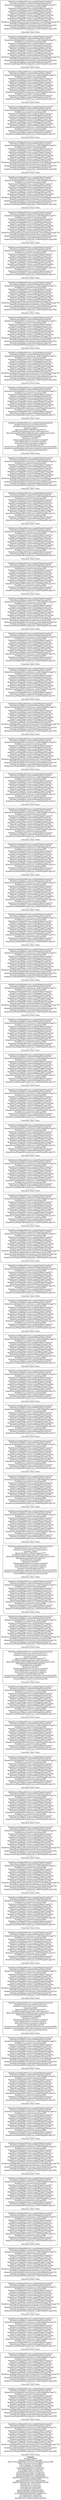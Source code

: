 digraph 1199604121 { 
label=<<font face="Times-Bold">Context</font><br/>Thread.run(680)<br/>JIoEndpoint$Worker.run(489)<br/>Http11Protocol$Http11ConnectionHandler.process(588)<br/>Http11Processor.process(852)<br/>CoyoteAdapter.service(298)<br/>AccessLogValve.invoke(555)<br/>StandardEngineValve.invoke(109)<br/>ErrorReportValve.invoke(102)<br/>StandardHostValve.invoke(127)<br/>StandardContextValve.invoke(191)<br/>StandardWrapperValve.invoke(233)<br/>ApplicationFilterChain.doFilter(206)<br/>ApplicationFilterChain.internalDoFilter(235)<br/>ContextFilter.doFilter(269)<br/>ApplicationFilterChain.doFilter(206)<br/>ApplicationFilterChain.internalDoFilter(290)<br/>HttpServlet.service(717)<br/>HttpServlet.service(637)<br/>ControlServlet.doPost(90)<br/>ControlServlet.doGet(227)<br/>RequestHandler.doRequest(587)<br/>RequestHandler.renderView(840)<br/>ScreenWidgetViewHandler.render(101)<br/>ScreenRenderer.render(97)<br/>ScreenRenderer.render(135)<br/>ModelScreen.renderScreenString(394)>;rankdir=RL;
1 [label="ModelScreenWidget$Section.renderWidgetString(227)\nModelScreenWidget.renderSubWidgetsString(136)\nModelScreenWidget$DecoratorScreen.renderWidgetString(671)\nModelScreen.renderScreenString(394)\nModelScreenWidget$Section.renderWidgetString(227)\nModelScreenWidget.renderSubWidgetsString(136)\nModelScreenWidget$Section.renderWidgetString(227)\nModelScreenWidget.renderSubWidgetsString(136)\nModelScreenWidget$Container.renderWidgetString(295)\nModelScreenWidget.renderSubWidgetsString(136)\nModelScreenWidget$Container.renderWidgetString(295)\nModelScreenWidget.renderSubWidgetsString(136)\nModelScreenWidget$DecoratorSectionInclude.renderWidgetString(735)\nModelScreenWidget$SectionsRenderer.render(166)\nModelScreenWidget$DecoratorSection.renderWidgetString(703)\nModelScreenWidget.renderSubWidgetsString(136)\nModelScreenWidget$PlatformSpecific.renderWidgetString(1000)\n-------------------\nExecution Time: 0.0ms\n", shape=box];
2 [label="ModelScreenWidget$Section.renderWidgetString(227)\nModelScreenWidget.renderSubWidgetsString(136)\nModelScreenWidget$DecoratorScreen.renderWidgetString(671)\nModelScreen.renderScreenString(394)\nModelScreenWidget$Section.renderWidgetString(227)\nModelScreenWidget.renderSubWidgetsString(136)\nModelScreenWidget$Section.renderWidgetString(227)\nModelScreenWidget.renderSubWidgetsString(136)\nModelScreenWidget$Container.renderWidgetString(295)\nModelScreenWidget.renderSubWidgetsString(136)\nModelScreenWidget$Container.renderWidgetString(295)\nModelScreenWidget.renderSubWidgetsString(136)\nModelScreenWidget$DecoratorSectionInclude.renderWidgetString(735)\nModelScreenWidget$SectionsRenderer.render(166)\nModelScreenWidget$DecoratorSection.renderWidgetString(703)\nModelScreenWidget.renderSubWidgetsString(136)\nModelScreenWidget$PlatformSpecific.renderWidgetString(1000)\n-------------------\nExecution Time: 0.0ms\n", shape=box];
3 [label="ModelScreenWidget$Section.renderWidgetString(227)\nModelScreenWidget.renderSubWidgetsString(136)\nModelScreenWidget$DecoratorScreen.renderWidgetString(671)\nModelScreen.renderScreenString(394)\nModelScreenWidget$Section.renderWidgetString(227)\nModelScreenWidget.renderSubWidgetsString(136)\nModelScreenWidget$Section.renderWidgetString(227)\nModelScreenWidget.renderSubWidgetsString(136)\nModelScreenWidget$Container.renderWidgetString(295)\nModelScreenWidget.renderSubWidgetsString(136)\nModelScreenWidget$Container.renderWidgetString(295)\nModelScreenWidget.renderSubWidgetsString(136)\nModelScreenWidget$DecoratorSectionInclude.renderWidgetString(735)\nModelScreenWidget$SectionsRenderer.render(166)\nModelScreenWidget$DecoratorSection.renderWidgetString(703)\nModelScreenWidget.renderSubWidgetsString(136)\nModelScreenWidget$PlatformSpecific.renderWidgetString(1000)\n-------------------\nExecution Time: 0.0ms\n", shape=box];
4 [label="ModelScreenWidget$Section.renderWidgetString(227)\nModelScreenWidget.renderSubWidgetsString(136)\nModelScreenWidget$DecoratorScreen.renderWidgetString(671)\nModelScreen.renderScreenString(394)\nModelScreenWidget$Section.renderWidgetString(227)\nModelScreenWidget.renderSubWidgetsString(136)\nModelScreenWidget$Section.renderWidgetString(227)\nModelScreenWidget.renderSubWidgetsString(136)\nModelScreenWidget$Container.renderWidgetString(295)\nModelScreenWidget.renderSubWidgetsString(136)\nModelScreenWidget$Container.renderWidgetString(295)\nModelScreenWidget.renderSubWidgetsString(136)\nModelScreenWidget$IncludeScreen.renderWidgetString(575)\nModelScreen.renderScreenString(394)\nModelScreenWidget$Section.renderWidgetString(227)\nModelScreenWidget.renderSubWidgetsString(136)\nModelScreenWidget$IncludeScreen.renderWidgetString(575)\n-------------------\nExecution Time: 0.0ms\n", shape=box];
5 [label="ModelScreenWidget$Section.renderWidgetString(227)\nModelScreenWidget.renderSubWidgetsString(136)\nModelScreenWidget$DecoratorScreen.renderWidgetString(671)\nModelScreen.renderScreenString(394)\nModelScreenWidget$Section.renderWidgetString(227)\nModelScreenWidget.renderSubWidgetsString(136)\nModelScreenWidget$Section.renderWidgetString(227)\nModelScreenWidget.renderSubWidgetsString(136)\nModelScreenWidget$Container.renderWidgetString(295)\nModelScreenWidget.renderSubWidgetsString(136)\nModelScreenWidget$Container.renderWidgetString(295)\nModelScreenWidget.renderSubWidgetsString(136)\nModelScreenWidget$DecoratorSectionInclude.renderWidgetString(735)\nModelScreenWidget$SectionsRenderer.render(166)\nModelScreenWidget$DecoratorSection.renderWidgetString(703)\nModelScreenWidget.renderSubWidgetsString(136)\nModelScreenWidget$PlatformSpecific.renderWidgetString(1000)\n-------------------\nExecution Time: 0.0ms\n", shape=box];
6 [label="ModelScreenWidget$Section.renderWidgetString(227)\nModelScreenWidget.renderSubWidgetsString(136)\nModelScreenWidget$DecoratorScreen.renderWidgetString(671)\nModelScreen.renderScreenString(394)\nModelScreenWidget$Section.renderWidgetString(227)\nModelScreenWidget.renderSubWidgetsString(136)\nModelScreenWidget$Section.renderWidgetString(227)\nModelScreenWidget.renderSubWidgetsString(136)\nModelScreenWidget$Container.renderWidgetString(295)\nModelScreenWidget.renderSubWidgetsString(136)\nModelScreenWidget$Container.renderWidgetString(295)\nModelScreenWidget.renderSubWidgetsString(136)\nModelScreenWidget$DecoratorSectionInclude.renderWidgetString(735)\nModelScreenWidget$SectionsRenderer.render(166)\nModelScreenWidget$DecoratorSection.renderWidgetString(703)\nModelScreenWidget.renderSubWidgetsString(136)\nModelScreenWidget$PlatformSpecific.renderWidgetString(1000)\n-------------------\nExecution Time: 0.0ms\n", shape=box];
7 [label="ModelScreenWidget$Section.renderWidgetString(227)\nModelScreenWidget.renderSubWidgetsString(136)\nModelScreenWidget$DecoratorScreen.renderWidgetString(671)\nModelScreen.renderScreenString(394)\nModelScreenWidget$Section.renderWidgetString(227)\nModelScreenWidget.renderSubWidgetsString(136)\nModelScreenWidget$Section.renderWidgetString(227)\nModelScreenWidget.renderSubWidgetsString(136)\nModelScreenWidget$Container.renderWidgetString(295)\nModelScreenWidget.renderSubWidgetsString(136)\nModelScreenWidget$Container.renderWidgetString(295)\nModelScreenWidget.renderSubWidgetsString(136)\nModelScreenWidget$IncludeScreen.renderWidgetString(575)\nModelScreen.renderScreenString(394)\nModelScreenWidget$Section.renderWidgetString(227)\nModelScreenWidget.renderSubWidgetsString(136)\nModelScreenWidget$IncludeScreen.renderWidgetString(575)\n-------------------\nExecution Time: 0.0ms\n", shape=box];
8 [label="ModelScreenWidget$Section.renderWidgetString(227)\nModelScreenWidget.renderSubWidgetsString(136)\nModelScreenWidget$DecoratorScreen.renderWidgetString(671)\nModelScreen.renderScreenString(394)\nModelScreenWidget$Section.renderWidgetString(227)\nModelScreenWidget.renderSubWidgetsString(136)\nModelScreenWidget$Section.renderWidgetString(227)\nModelScreenWidget.renderSubWidgetsString(136)\nModelScreenWidget$Container.renderWidgetString(295)\nModelScreenWidget.renderSubWidgetsString(136)\nModelScreenWidget$Container.renderWidgetString(295)\nModelScreenWidget.renderSubWidgetsString(136)\nModelScreenWidget$IncludeScreen.renderWidgetString(575)\nModelScreen.renderScreenString(394)\nModelScreenWidget$Section.renderWidgetString(227)\nModelScreenWidget.renderSubWidgetsString(136)\nModelScreenWidget$IncludeScreen.renderWidgetString(575)\n-------------------\nExecution Time: 0.0ms\n", shape=box];
9 [label="ModelScreenWidget$Section.renderWidgetString(227)\nModelScreenWidget.renderSubWidgetsString(136)\nModelScreenWidget$DecoratorScreen.renderWidgetString(671)\nModelScreen.renderScreenString(394)\nModelScreenWidget$Section.renderWidgetString(227)\nModelScreenWidget.renderSubWidgetsString(136)\nModelScreenWidget$Section.renderWidgetString(227)\nModelScreenWidget.renderSubWidgetsString(136)\nModelScreenWidget$Container.renderWidgetString(295)\nModelScreenWidget.renderSubWidgetsString(136)\nModelScreenWidget$Container.renderWidgetString(295)\nModelScreenWidget.renderSubWidgetsString(136)\nModelScreenWidget$DecoratorSectionInclude.renderWidgetString(735)\nModelScreenWidget$SectionsRenderer.render(166)\nModelScreenWidget$DecoratorSection.renderWidgetString(703)\nModelScreenWidget.renderSubWidgetsString(136)\nModelScreenWidget$PlatformSpecific.renderWidgetString(1000)\n-------------------\nExecution Time: 0.0ms\n", shape=box];
10 [label="ModelScreenWidget$Section.renderWidgetString(227)\nModelScreenWidget.renderSubWidgetsString(136)\nModelScreenWidget$DecoratorScreen.renderWidgetString(671)\nModelScreen.renderScreenString(394)\nModelScreenWidget$Section.renderWidgetString(227)\nModelScreenWidget.renderSubWidgetsString(136)\nModelScreenWidget$Section.renderWidgetString(227)\nModelScreenWidget.renderSubWidgetsString(136)\nModelScreenWidget$Container.renderWidgetString(295)\nModelScreenWidget.renderSubWidgetsString(136)\nModelScreenWidget$Container.renderWidgetString(295)\nModelScreenWidget.renderSubWidgetsString(136)\nModelScreenWidget$IncludeScreen.renderWidgetString(575)\nModelScreen.renderScreenString(394)\nModelScreenWidget$Section.renderWidgetString(227)\nModelScreenWidget.renderSubWidgetsString(136)\nModelScreenWidget$IncludeScreen.renderWidgetString(575)\n-------------------\nExecution Time: 0.0ms\n", shape=box];
11 [label="ModelScreenWidget$Section.renderWidgetString(227)\nModelScreenWidget.renderSubWidgetsString(136)\nModelScreenWidget$DecoratorScreen.renderWidgetString(671)\nModelScreen.renderScreenString(394)\nModelScreenWidget$Section.renderWidgetString(227)\nModelScreenWidget.renderSubWidgetsString(136)\nModelScreenWidget$Section.renderWidgetString(227)\nModelScreenWidget.renderSubWidgetsString(136)\nModelScreenWidget$Container.renderWidgetString(295)\nModelScreenWidget.renderSubWidgetsString(136)\nModelScreenWidget$Container.renderWidgetString(295)\nModelScreenWidget.renderSubWidgetsString(136)\nModelScreenWidget$IncludeScreen.renderWidgetString(575)\nModelScreen.renderScreenString(394)\nModelScreenWidget$Section.renderWidgetString(227)\nModelScreenWidget.renderSubWidgetsString(136)\nModelScreenWidget$IncludeScreen.renderWidgetString(575)\n-------------------\nExecution Time: 0.0ms\n", shape=box];
12 [label="ModelScreenWidget$Section.renderWidgetString(227)\nModelScreenWidget.renderSubWidgetsString(136)\nModelScreenWidget$DecoratorScreen.renderWidgetString(671)\nModelScreen.renderScreenString(394)\nModelScreenWidget$Section.renderWidgetString(227)\nModelScreenWidget.renderSubWidgetsString(136)\nModelScreenWidget$Section.renderWidgetString(227)\nModelScreenWidget.renderSubWidgetsString(136)\nModelScreenWidget$Container.renderWidgetString(295)\nModelScreenWidget.renderSubWidgetsString(136)\nModelScreenWidget$Container.renderWidgetString(295)\nModelScreenWidget.renderSubWidgetsString(136)\nModelScreenWidget$DecoratorSectionInclude.renderWidgetString(735)\nModelScreenWidget$SectionsRenderer.render(166)\nModelScreenWidget$DecoratorSection.renderWidgetString(703)\nModelScreenWidget.renderSubWidgetsString(136)\nModelScreenWidget$PlatformSpecific.renderWidgetString(1000)\n-------------------\nExecution Time: 0.0ms\n", shape=box];
13 [label="ModelScreenWidget$Section.renderWidgetString(220)\nModelScreenAction.runSubActions(121)\nModelScreenAction$Script.runAction(421)\nCategory.run(62)\nAbstractCallSite.callGetProperty(237)\nGetEffectivePojoPropertySite.getProperty(61)\nMetaClassImpl$GetMethodMetaProperty.getProperty(3435)\nMetaMethod.doMethodInvoke(233)\nCachedMethod.invoke(88)\nMethod.invoke(597)\nDelegatingMethodAccessorImpl.invoke(25)\nNativeMethodAccessorImpl.invoke(39)\nNativeMethodAccessorImpl.invoke0(-2)\nCategoryContentWrapper.get(79)\nCategoryContentWrapper.getProductCategoryContentAsText(95)\nCategoryContentWrapper.getProductCategoryContentAsText(151)\nContentWorker.renderContentAsText(331)\n-------------------\nExecution Time: 0.0ms\n", shape=box];
14 [label="ModelScreenWidget$Section.renderWidgetString(227)\nModelScreenWidget.renderSubWidgetsString(136)\nModelScreenWidget$DecoratorScreen.renderWidgetString(671)\nModelScreen.renderScreenString(394)\nModelScreenWidget$Section.renderWidgetString(227)\nModelScreenWidget.renderSubWidgetsString(136)\nModelScreenWidget$Section.renderWidgetString(227)\nModelScreenWidget.renderSubWidgetsString(136)\nModelScreenWidget$Container.renderWidgetString(295)\nModelScreenWidget.renderSubWidgetsString(136)\nModelScreenWidget$Container.renderWidgetString(295)\nModelScreenWidget.renderSubWidgetsString(136)\nModelScreenWidget$DecoratorSectionInclude.renderWidgetString(735)\nModelScreenWidget$SectionsRenderer.render(166)\nModelScreenWidget$DecoratorSection.renderWidgetString(703)\nModelScreenWidget.renderSubWidgetsString(136)\nModelScreenWidget$PlatformSpecific.renderWidgetString(1000)\n-------------------\nExecution Time: 0.0ms\n", shape=box];
15 [label="ModelScreenWidget$Section.renderWidgetString(227)\nModelScreenWidget.renderSubWidgetsString(136)\nModelScreenWidget$DecoratorScreen.renderWidgetString(671)\nModelScreen.renderScreenString(394)\nModelScreenWidget$Section.renderWidgetString(227)\nModelScreenWidget.renderSubWidgetsString(136)\nModelScreenWidget$Section.renderWidgetString(227)\nModelScreenWidget.renderSubWidgetsString(136)\nModelScreenWidget$Container.renderWidgetString(295)\nModelScreenWidget.renderSubWidgetsString(136)\nModelScreenWidget$Container.renderWidgetString(295)\nModelScreenWidget.renderSubWidgetsString(136)\nModelScreenWidget$IncludeScreen.renderWidgetString(575)\nModelScreen.renderScreenString(394)\nModelScreenWidget$Section.renderWidgetString(227)\nModelScreenWidget.renderSubWidgetsString(136)\nModelScreenWidget$IncludeScreen.renderWidgetString(575)\n-------------------\nExecution Time: 0.0ms\n", shape=box];
16 [label="ModelScreenWidget$Section.renderWidgetString(227)\nModelScreenWidget.renderSubWidgetsString(136)\nModelScreenWidget$DecoratorScreen.renderWidgetString(671)\nModelScreen.renderScreenString(394)\nModelScreenWidget$Section.renderWidgetString(227)\nModelScreenWidget.renderSubWidgetsString(136)\nModelScreenWidget$Section.renderWidgetString(227)\nModelScreenWidget.renderSubWidgetsString(136)\nModelScreenWidget$Container.renderWidgetString(295)\nModelScreenWidget.renderSubWidgetsString(136)\nModelScreenWidget$Container.renderWidgetString(295)\nModelScreenWidget.renderSubWidgetsString(136)\nModelScreenWidget$IncludeScreen.renderWidgetString(575)\nModelScreen.renderScreenString(394)\nModelScreenWidget$Section.renderWidgetString(227)\nModelScreenWidget.renderSubWidgetsString(136)\nModelScreenWidget$IncludeScreen.renderWidgetString(575)\n-------------------\nExecution Time: 0.0ms\n", shape=box];
17 [label="ModelScreenWidget$Section.renderWidgetString(227)\nModelScreenWidget.renderSubWidgetsString(136)\nModelScreenWidget$DecoratorScreen.renderWidgetString(671)\nModelScreen.renderScreenString(394)\nModelScreenWidget$Section.renderWidgetString(227)\nModelScreenWidget.renderSubWidgetsString(136)\nModelScreenWidget$Section.renderWidgetString(227)\nModelScreenWidget.renderSubWidgetsString(136)\nModelScreenWidget$Container.renderWidgetString(295)\nModelScreenWidget.renderSubWidgetsString(136)\nModelScreenWidget$Container.renderWidgetString(295)\nModelScreenWidget.renderSubWidgetsString(136)\nModelScreenWidget$DecoratorSectionInclude.renderWidgetString(735)\nModelScreenWidget$SectionsRenderer.render(166)\nModelScreenWidget$DecoratorSection.renderWidgetString(703)\nModelScreenWidget.renderSubWidgetsString(136)\nModelScreenWidget$PlatformSpecific.renderWidgetString(1000)\n-------------------\nExecution Time: 0.0ms\n", shape=box];
18 [label="ModelScreenWidget$Section.renderWidgetString(227)\nModelScreenWidget.renderSubWidgetsString(136)\nModelScreenWidget$DecoratorScreen.renderWidgetString(671)\nModelScreen.renderScreenString(394)\nModelScreenWidget$Section.renderWidgetString(227)\nModelScreenWidget.renderSubWidgetsString(136)\nModelScreenWidget$Section.renderWidgetString(227)\nModelScreenWidget.renderSubWidgetsString(136)\nModelScreenWidget$Container.renderWidgetString(295)\nModelScreenWidget.renderSubWidgetsString(136)\nModelScreenWidget$Container.renderWidgetString(295)\nModelScreenWidget.renderSubWidgetsString(136)\nModelScreenWidget$DecoratorSectionInclude.renderWidgetString(735)\nModelScreenWidget$SectionsRenderer.render(166)\nModelScreenWidget$DecoratorSection.renderWidgetString(703)\nModelScreenWidget.renderSubWidgetsString(136)\nModelScreenWidget$PlatformSpecific.renderWidgetString(1000)\n-------------------\nExecution Time: 0.0ms\n", shape=box];
19 [label="ModelScreenWidget$Section.renderWidgetString(227)\nModelScreenWidget.renderSubWidgetsString(136)\nModelScreenWidget$DecoratorScreen.renderWidgetString(671)\nModelScreen.renderScreenString(394)\nModelScreenWidget$Section.renderWidgetString(227)\nModelScreenWidget.renderSubWidgetsString(136)\nModelScreenWidget$Section.renderWidgetString(227)\nModelScreenWidget.renderSubWidgetsString(136)\nModelScreenWidget$Container.renderWidgetString(295)\nModelScreenWidget.renderSubWidgetsString(136)\nModelScreenWidget$Container.renderWidgetString(295)\nModelScreenWidget.renderSubWidgetsString(136)\nModelScreenWidget$IncludeScreen.renderWidgetString(575)\nModelScreen.renderScreenString(394)\nModelScreenWidget$Section.renderWidgetString(227)\nModelScreenWidget.renderSubWidgetsString(136)\nModelScreenWidget$IncludeScreen.renderWidgetString(575)\n-------------------\nExecution Time: 0.0ms\n", shape=box];
20 [label="ModelScreenWidget$Section.renderWidgetString(227)\nModelScreenWidget.renderSubWidgetsString(136)\nModelScreenWidget$DecoratorScreen.renderWidgetString(671)\nModelScreen.renderScreenString(394)\nModelScreenWidget$Section.renderWidgetString(227)\nModelScreenWidget.renderSubWidgetsString(136)\nModelScreenWidget$Section.renderWidgetString(227)\nModelScreenWidget.renderSubWidgetsString(136)\nModelScreenWidget$Container.renderWidgetString(295)\nModelScreenWidget.renderSubWidgetsString(136)\nModelScreenWidget$Container.renderWidgetString(295)\nModelScreenWidget.renderSubWidgetsString(136)\nModelScreenWidget$IncludeScreen.renderWidgetString(575)\nModelScreen.renderScreenString(394)\nModelScreenWidget$Section.renderWidgetString(227)\nModelScreenWidget.renderSubWidgetsString(136)\nModelScreenWidget$IncludeScreen.renderWidgetString(575)\n-------------------\nExecution Time: 0.0ms\n", shape=box];
21 [label="ModelScreenWidget$Section.renderWidgetString(227)\nModelScreenWidget.renderSubWidgetsString(136)\nModelScreenWidget$DecoratorScreen.renderWidgetString(671)\nModelScreen.renderScreenString(394)\nModelScreenWidget$Section.renderWidgetString(227)\nModelScreenWidget.renderSubWidgetsString(136)\nModelScreenWidget$Section.renderWidgetString(227)\nModelScreenWidget.renderSubWidgetsString(136)\nModelScreenWidget$Container.renderWidgetString(295)\nModelScreenWidget.renderSubWidgetsString(136)\nModelScreenWidget$Container.renderWidgetString(295)\nModelScreenWidget.renderSubWidgetsString(136)\nModelScreenWidget$IncludeScreen.renderWidgetString(575)\nModelScreen.renderScreenString(394)\nModelScreenWidget$Section.renderWidgetString(227)\nModelScreenWidget.renderSubWidgetsString(136)\nModelScreenWidget$IncludeScreen.renderWidgetString(575)\n-------------------\nExecution Time: 0.0ms\n", shape=box];
22 [label="ModelScreenWidget$Section.renderWidgetString(227)\nModelScreenWidget.renderSubWidgetsString(136)\nModelScreenWidget$DecoratorScreen.renderWidgetString(671)\nModelScreen.renderScreenString(394)\nModelScreenWidget$Section.renderWidgetString(227)\nModelScreenWidget.renderSubWidgetsString(136)\nModelScreenWidget$Section.renderWidgetString(227)\nModelScreenWidget.renderSubWidgetsString(136)\nModelScreenWidget$Container.renderWidgetString(295)\nModelScreenWidget.renderSubWidgetsString(136)\nModelScreenWidget$Container.renderWidgetString(295)\nModelScreenWidget.renderSubWidgetsString(136)\nModelScreenWidget$IncludeScreen.renderWidgetString(575)\nModelScreen.renderScreenString(394)\nModelScreenWidget$Section.renderWidgetString(227)\nModelScreenWidget.renderSubWidgetsString(136)\nModelScreenWidget$IncludeScreen.renderWidgetString(575)\n-------------------\nExecution Time: 0.0ms\n", shape=box];
23 [label="ModelScreenWidget$Section.renderWidgetString(220)\nModelScreenAction.runSubActions(121)\nModelScreenAction$Script.runAction(421)\nCategory.run(62)\nAbstractCallSite.callGetProperty(237)\nGetEffectivePojoPropertySite.getProperty(61)\nMetaClassImpl$GetMethodMetaProperty.getProperty(3435)\nMetaMethod.doMethodInvoke(233)\nCachedMethod.invoke(88)\nMethod.invoke(597)\nDelegatingMethodAccessorImpl.invoke(25)\nNativeMethodAccessorImpl.invoke(39)\nNativeMethodAccessorImpl.invoke0(-2)\nCategoryContentWrapper.get(79)\nCategoryContentWrapper.getProductCategoryContentAsText(95)\nCategoryContentWrapper.getProductCategoryContentAsText(151)\nContentWorker.renderContentAsText(330)\n-------------------\nExecution Time: 0.0ms\n", shape=box];
24 [label="ModelScreenWidget$Section.renderWidgetString(227)\nModelScreenWidget.renderSubWidgetsString(136)\nModelScreenWidget$DecoratorScreen.renderWidgetString(671)\nModelScreen.renderScreenString(394)\nModelScreenWidget$Section.renderWidgetString(227)\nModelScreenWidget.renderSubWidgetsString(136)\nModelScreenWidget$Section.renderWidgetString(227)\nModelScreenWidget.renderSubWidgetsString(136)\nModelScreenWidget$Container.renderWidgetString(295)\nModelScreenWidget.renderSubWidgetsString(136)\nModelScreenWidget$Container.renderWidgetString(295)\nModelScreenWidget.renderSubWidgetsString(136)\nModelScreenWidget$DecoratorSectionInclude.renderWidgetString(735)\nModelScreenWidget$SectionsRenderer.render(166)\nModelScreenWidget$DecoratorSection.renderWidgetString(703)\nModelScreenWidget.renderSubWidgetsString(136)\nModelScreenWidget$PlatformSpecific.renderWidgetString(1000)\n-------------------\nExecution Time: 0.0ms\n", shape=box];
25 [label="ModelScreenWidget$Section.renderWidgetString(227)\nModelScreenWidget.renderSubWidgetsString(136)\nModelScreenWidget$DecoratorScreen.renderWidgetString(671)\nModelScreen.renderScreenString(394)\nModelScreenWidget$Section.renderWidgetString(227)\nModelScreenWidget.renderSubWidgetsString(136)\nModelScreenWidget$Section.renderWidgetString(227)\nModelScreenWidget.renderSubWidgetsString(136)\nModelScreenWidget$Container.renderWidgetString(295)\nModelScreenWidget.renderSubWidgetsString(136)\nModelScreenWidget$Container.renderWidgetString(295)\nModelScreenWidget.renderSubWidgetsString(136)\nModelScreenWidget$IncludeScreen.renderWidgetString(575)\nModelScreen.renderScreenString(394)\nModelScreenWidget$Section.renderWidgetString(227)\nModelScreenWidget.renderSubWidgetsString(136)\nModelScreenWidget$IncludeScreen.renderWidgetString(575)\n-------------------\nExecution Time: 0.0ms\n", shape=box];
26 [label="ModelScreenWidget$Section.renderWidgetString(220)\nModelScreenAction.runSubActions(121)\nModelScreenAction$Script.runAction(421)\nCategory.run(62)\nAbstractCallSite.callGetProperty(237)\nGetEffectivePojoPropertySite.getProperty(61)\nMetaClassImpl$GetMethodMetaProperty.getProperty(3435)\nMetaMethod.doMethodInvoke(233)\nCachedMethod.invoke(88)\nMethod.invoke(597)\nDelegatingMethodAccessorImpl.invoke(25)\nNativeMethodAccessorImpl.invoke(39)\nNativeMethodAccessorImpl.invoke0(-2)\nCategoryContentWrapper.get(79)\nCategoryContentWrapper.getProductCategoryContentAsText(95)\nCategoryContentWrapper.getProductCategoryContentAsText(151)\nContentWorker.renderContentAsText(330)\n-------------------\nExecution Time: 0.0ms\n", shape=box];
27 [label="ModelScreenWidget$Section.renderWidgetString(227)\nModelScreenWidget.renderSubWidgetsString(136)\nModelScreenWidget$DecoratorScreen.renderWidgetString(671)\nModelScreen.renderScreenString(394)\nModelScreenWidget$Section.renderWidgetString(227)\nModelScreenWidget.renderSubWidgetsString(136)\nModelScreenWidget$Section.renderWidgetString(227)\nModelScreenWidget.renderSubWidgetsString(136)\nModelScreenWidget$Container.renderWidgetString(295)\nModelScreenWidget.renderSubWidgetsString(136)\nModelScreenWidget$Container.renderWidgetString(295)\nModelScreenWidget.renderSubWidgetsString(136)\nModelScreenWidget$IncludeScreen.renderWidgetString(575)\nModelScreen.renderScreenString(394)\nModelScreenWidget$Section.renderWidgetString(227)\nModelScreenWidget.renderSubWidgetsString(136)\nModelScreenWidget$IncludeScreen.renderWidgetString(575)\n-------------------\nExecution Time: 0.0ms\n", shape=box];
28 [label="ModelScreenWidget$Section.renderWidgetString(227)\nModelScreenWidget.renderSubWidgetsString(136)\nModelScreenWidget$DecoratorScreen.renderWidgetString(671)\nModelScreen.renderScreenString(394)\nModelScreenWidget$Section.renderWidgetString(227)\nModelScreenWidget.renderSubWidgetsString(136)\nModelScreenWidget$Section.renderWidgetString(227)\nModelScreenWidget.renderSubWidgetsString(136)\nModelScreenWidget$Container.renderWidgetString(295)\nModelScreenWidget.renderSubWidgetsString(136)\nModelScreenWidget$Container.renderWidgetString(295)\nModelScreenWidget.renderSubWidgetsString(136)\nModelScreenWidget$IncludeScreen.renderWidgetString(575)\nModelScreen.renderScreenString(394)\nModelScreenWidget$Section.renderWidgetString(227)\nModelScreenWidget.renderSubWidgetsString(136)\nModelScreenWidget$IncludeScreen.renderWidgetString(575)\n-------------------\nExecution Time: 0.0ms\n", shape=box];
29 [label="ModelScreenWidget$Section.renderWidgetString(227)\nModelScreenWidget.renderSubWidgetsString(136)\nModelScreenWidget$DecoratorScreen.renderWidgetString(671)\nModelScreen.renderScreenString(394)\nModelScreenWidget$Section.renderWidgetString(227)\nModelScreenWidget.renderSubWidgetsString(136)\nModelScreenWidget$Section.renderWidgetString(227)\nModelScreenWidget.renderSubWidgetsString(136)\nModelScreenWidget$Container.renderWidgetString(295)\nModelScreenWidget.renderSubWidgetsString(136)\nModelScreenWidget$Container.renderWidgetString(295)\nModelScreenWidget.renderSubWidgetsString(136)\nModelScreenWidget$IncludeScreen.renderWidgetString(575)\nModelScreen.renderScreenString(394)\nModelScreenWidget$Section.renderWidgetString(227)\nModelScreenWidget.renderSubWidgetsString(136)\nModelScreenWidget$IncludeScreen.renderWidgetString(575)\n-------------------\nExecution Time: 0.0ms\n", shape=box];
30 [label="ModelScreenWidget$Section.renderWidgetString(227)\nModelScreenWidget.renderSubWidgetsString(136)\nModelScreenWidget$DecoratorScreen.renderWidgetString(671)\nModelScreen.renderScreenString(394)\nModelScreenWidget$Section.renderWidgetString(227)\nModelScreenWidget.renderSubWidgetsString(136)\nModelScreenWidget$Section.renderWidgetString(227)\nModelScreenWidget.renderSubWidgetsString(136)\nModelScreenWidget$Container.renderWidgetString(295)\nModelScreenWidget.renderSubWidgetsString(136)\nModelScreenWidget$Container.renderWidgetString(295)\nModelScreenWidget.renderSubWidgetsString(136)\nModelScreenWidget$IncludeScreen.renderWidgetString(575)\nModelScreen.renderScreenString(394)\nModelScreenWidget$Section.renderWidgetString(227)\nModelScreenWidget.renderSubWidgetsString(136)\nModelScreenWidget$IncludeScreen.renderWidgetString(575)\n-------------------\nExecution Time: 0.0ms\n", shape=box];
31 [label="ModelScreenWidget$Section.renderWidgetString(227)\nModelScreenWidget.renderSubWidgetsString(136)\nModelScreenWidget$DecoratorScreen.renderWidgetString(671)\nModelScreen.renderScreenString(394)\nModelScreenWidget$Section.renderWidgetString(227)\nModelScreenWidget.renderSubWidgetsString(136)\nModelScreenWidget$Section.renderWidgetString(227)\nModelScreenWidget.renderSubWidgetsString(136)\nModelScreenWidget$Container.renderWidgetString(295)\nModelScreenWidget.renderSubWidgetsString(136)\nModelScreenWidget$Container.renderWidgetString(295)\nModelScreenWidget.renderSubWidgetsString(136)\nModelScreenWidget$IncludeScreen.renderWidgetString(575)\nModelScreen.renderScreenString(394)\nModelScreenWidget$Section.renderWidgetString(227)\nModelScreenWidget.renderSubWidgetsString(136)\nModelScreenWidget$IncludeScreen.renderWidgetString(575)\n-------------------\nExecution Time: 0.0ms\n", shape=box];
32 [label="ModelScreenWidget$Section.renderWidgetString(227)\nModelScreenWidget.renderSubWidgetsString(136)\nModelScreenWidget$DecoratorScreen.renderWidgetString(671)\nModelScreen.renderScreenString(394)\nModelScreenWidget$Section.renderWidgetString(227)\nModelScreenWidget.renderSubWidgetsString(136)\nModelScreenWidget$Section.renderWidgetString(227)\nModelScreenWidget.renderSubWidgetsString(136)\nModelScreenWidget$Container.renderWidgetString(295)\nModelScreenWidget.renderSubWidgetsString(136)\nModelScreenWidget$Container.renderWidgetString(295)\nModelScreenWidget.renderSubWidgetsString(136)\nModelScreenWidget$IncludeScreen.renderWidgetString(575)\nModelScreen.renderScreenString(394)\nModelScreenWidget$Section.renderWidgetString(227)\nModelScreenWidget.renderSubWidgetsString(136)\nModelScreenWidget$IncludeScreen.renderWidgetString(575)\n-------------------\nExecution Time: 0.0ms\n", shape=box];
33 [label="ModelScreenWidget$Section.renderWidgetString(227)\nModelScreenWidget.renderSubWidgetsString(136)\nModelScreenWidget$DecoratorScreen.renderWidgetString(671)\nModelScreen.renderScreenString(394)\nModelScreenWidget$Section.renderWidgetString(227)\nModelScreenWidget.renderSubWidgetsString(136)\nModelScreenWidget$Section.renderWidgetString(227)\nModelScreenWidget.renderSubWidgetsString(136)\nModelScreenWidget$Container.renderWidgetString(295)\nModelScreenWidget.renderSubWidgetsString(136)\nModelScreenWidget$Container.renderWidgetString(295)\nModelScreenWidget.renderSubWidgetsString(136)\nModelScreenWidget$IncludeScreen.renderWidgetString(575)\nModelScreen.renderScreenString(394)\nModelScreenWidget$Section.renderWidgetString(227)\nModelScreenWidget.renderSubWidgetsString(136)\nModelScreenWidget$IncludeScreen.renderWidgetString(575)\n-------------------\nExecution Time: 0.0ms\n", shape=box];
34 [label="ModelScreenWidget$Section.renderWidgetString(227)\nModelScreenWidget.renderSubWidgetsString(136)\nModelScreenWidget$DecoratorScreen.renderWidgetString(671)\nModelScreen.renderScreenString(394)\nModelScreenWidget$Section.renderWidgetString(227)\nModelScreenWidget.renderSubWidgetsString(136)\nModelScreenWidget$Section.renderWidgetString(227)\nModelScreenWidget.renderSubWidgetsString(136)\nModelScreenWidget$Container.renderWidgetString(295)\nModelScreenWidget.renderSubWidgetsString(136)\nModelScreenWidget$Container.renderWidgetString(295)\nModelScreenWidget.renderSubWidgetsString(136)\nModelScreenWidget$IncludeScreen.renderWidgetString(575)\nModelScreen.renderScreenString(394)\nModelScreenWidget$Section.renderWidgetString(227)\nModelScreenWidget.renderSubWidgetsString(136)\nModelScreenWidget$IncludeScreen.renderWidgetString(575)\n-------------------\nExecution Time: 0.0ms\n", shape=box];
35 [label="ModelScreenWidget$Section.renderWidgetString(227)\nModelScreenWidget.renderSubWidgetsString(136)\nModelScreenWidget$DecoratorScreen.renderWidgetString(671)\nModelScreen.renderScreenString(394)\nModelScreenWidget$Section.renderWidgetString(227)\nModelScreenWidget.renderSubWidgetsString(136)\nModelScreenWidget$Section.renderWidgetString(227)\nModelScreenWidget.renderSubWidgetsString(136)\nModelScreenWidget$Container.renderWidgetString(295)\nModelScreenWidget.renderSubWidgetsString(136)\nModelScreenWidget$Container.renderWidgetString(295)\nModelScreenWidget.renderSubWidgetsString(136)\nModelScreenWidget$DecoratorSectionInclude.renderWidgetString(735)\nModelScreenWidget$SectionsRenderer.render(166)\nModelScreenWidget$DecoratorSection.renderWidgetString(703)\nModelScreenWidget.renderSubWidgetsString(136)\nModelScreenWidget$PlatformSpecific.renderWidgetString(1000)\n-------------------\nExecution Time: 0.0ms\n", shape=box];
36 [label="ModelScreenWidget$Section.renderWidgetString(227)\nModelScreenWidget.renderSubWidgetsString(136)\nModelScreenWidget$DecoratorScreen.renderWidgetString(671)\nModelScreen.renderScreenString(394)\nModelScreenWidget$Section.renderWidgetString(227)\nModelScreenWidget.renderSubWidgetsString(136)\nModelScreenWidget$Section.renderWidgetString(227)\nModelScreenWidget.renderSubWidgetsString(136)\nModelScreenWidget$Container.renderWidgetString(295)\nModelScreenWidget.renderSubWidgetsString(136)\nModelScreenWidget$Container.renderWidgetString(295)\nModelScreenWidget.renderSubWidgetsString(136)\nModelScreenWidget$IncludeScreen.renderWidgetString(575)\nModelScreen.renderScreenString(394)\nModelScreenWidget$Section.renderWidgetString(227)\nModelScreenWidget.renderSubWidgetsString(136)\nModelScreenWidget$IncludeScreen.renderWidgetString(575)\n-------------------\nExecution Time: 0.0ms\n", shape=box];
37 [label="ModelScreenWidget$Section.renderWidgetString(227)\nModelScreenWidget.renderSubWidgetsString(136)\nModelScreenWidget$DecoratorScreen.renderWidgetString(671)\nModelScreen.renderScreenString(394)\nModelScreenWidget$Section.renderWidgetString(227)\nModelScreenWidget.renderSubWidgetsString(136)\nModelScreenWidget$Section.renderWidgetString(227)\nModelScreenWidget.renderSubWidgetsString(136)\nModelScreenWidget$Container.renderWidgetString(295)\nModelScreenWidget.renderSubWidgetsString(136)\nModelScreenWidget$Container.renderWidgetString(295)\nModelScreenWidget.renderSubWidgetsString(136)\nModelScreenWidget$IncludeScreen.renderWidgetString(575)\nModelScreen.renderScreenString(394)\nModelScreenWidget$Section.renderWidgetString(227)\nModelScreenWidget.renderSubWidgetsString(136)\nModelScreenWidget$IncludeScreen.renderWidgetString(575)\n-------------------\nExecution Time: 0.0ms\n", shape=box];
38 [label="ModelScreenWidget$Section.renderWidgetString(227)\nModelScreenWidget.renderSubWidgetsString(136)\nModelScreenWidget$DecoratorScreen.renderWidgetString(671)\nModelScreen.renderScreenString(394)\nModelScreenWidget$Section.renderWidgetString(227)\nModelScreenWidget.renderSubWidgetsString(136)\nModelScreenWidget$Section.renderWidgetString(227)\nModelScreenWidget.renderSubWidgetsString(136)\nModelScreenWidget$Container.renderWidgetString(295)\nModelScreenWidget.renderSubWidgetsString(136)\nModelScreenWidget$Container.renderWidgetString(295)\nModelScreenWidget.renderSubWidgetsString(136)\nModelScreenWidget$IncludeScreen.renderWidgetString(575)\nModelScreen.renderScreenString(394)\nModelScreenWidget$Section.renderWidgetString(227)\nModelScreenWidget.renderSubWidgetsString(136)\nModelScreenWidget$IncludeScreen.renderWidgetString(575)\n-------------------\nExecution Time: 0.0ms\n", shape=box];
39 [label="ModelScreenWidget$Section.renderWidgetString(227)\nModelScreenWidget.renderSubWidgetsString(136)\nModelScreenWidget$DecoratorScreen.renderWidgetString(671)\nModelScreen.renderScreenString(394)\nModelScreenWidget$Section.renderWidgetString(227)\nModelScreenWidget.renderSubWidgetsString(136)\nModelScreenWidget$Section.renderWidgetString(227)\nModelScreenWidget.renderSubWidgetsString(136)\nModelScreenWidget$Container.renderWidgetString(295)\nModelScreenWidget.renderSubWidgetsString(136)\nModelScreenWidget$Container.renderWidgetString(295)\nModelScreenWidget.renderSubWidgetsString(136)\nModelScreenWidget$IncludeScreen.renderWidgetString(575)\nModelScreen.renderScreenString(394)\nModelScreenWidget$Section.renderWidgetString(227)\nModelScreenWidget.renderSubWidgetsString(136)\nModelScreenWidget$IncludeScreen.renderWidgetString(575)\n-------------------\nExecution Time: 0.0ms\n", shape=box];
40 [label="ModelScreenWidget$Section.renderWidgetString(227)\nModelScreenWidget.renderSubWidgetsString(136)\nModelScreenWidget$DecoratorScreen.renderWidgetString(671)\nModelScreen.renderScreenString(394)\nModelScreenWidget$Section.renderWidgetString(227)\nModelScreenWidget.renderSubWidgetsString(136)\nModelScreenWidget$Section.renderWidgetString(227)\nModelScreenWidget.renderSubWidgetsString(136)\nModelScreenWidget$Container.renderWidgetString(295)\nModelScreenWidget.renderSubWidgetsString(136)\nModelScreenWidget$Container.renderWidgetString(295)\nModelScreenWidget.renderSubWidgetsString(136)\nModelScreenWidget$IncludeScreen.renderWidgetString(575)\nModelScreen.renderScreenString(394)\nModelScreenWidget$Section.renderWidgetString(227)\nModelScreenWidget.renderSubWidgetsString(136)\nModelScreenWidget$IncludeScreen.renderWidgetString(575)\n-------------------\nExecution Time: 0.0ms\n", shape=box];
41 [label="ModelScreenWidget$Section.renderWidgetString(227)\nModelScreenWidget.renderSubWidgetsString(136)\nModelScreenWidget$DecoratorScreen.renderWidgetString(671)\nModelScreen.renderScreenString(394)\nModelScreenWidget$Section.renderWidgetString(227)\nModelScreenWidget.renderSubWidgetsString(136)\nModelScreenWidget$Section.renderWidgetString(227)\nModelScreenWidget.renderSubWidgetsString(136)\nModelScreenWidget$Container.renderWidgetString(295)\nModelScreenWidget.renderSubWidgetsString(136)\nModelScreenWidget$Container.renderWidgetString(295)\nModelScreenWidget.renderSubWidgetsString(136)\nModelScreenWidget$IncludeScreen.renderWidgetString(575)\nModelScreen.renderScreenString(394)\nModelScreenWidget$Section.renderWidgetString(227)\nModelScreenWidget.renderSubWidgetsString(136)\nModelScreenWidget$IncludeScreen.renderWidgetString(575)\n-------------------\nExecution Time: 0.0ms\n", shape=box];
42 [label="ModelScreenWidget$Section.renderWidgetString(227)\nModelScreenWidget.renderSubWidgetsString(136)\nModelScreenWidget$DecoratorScreen.renderWidgetString(671)\nModelScreen.renderScreenString(394)\nModelScreenWidget$Section.renderWidgetString(227)\nModelScreenWidget.renderSubWidgetsString(136)\nModelScreenWidget$Section.renderWidgetString(227)\nModelScreenWidget.renderSubWidgetsString(136)\nModelScreenWidget$Container.renderWidgetString(295)\nModelScreenWidget.renderSubWidgetsString(136)\nModelScreenWidget$Container.renderWidgetString(295)\nModelScreenWidget.renderSubWidgetsString(136)\nModelScreenWidget$DecoratorSectionInclude.renderWidgetString(735)\nModelScreenWidget$SectionsRenderer.render(166)\nModelScreenWidget$DecoratorSection.renderWidgetString(703)\nModelScreenWidget.renderSubWidgetsString(136)\nModelScreenWidget$PlatformSpecific.renderWidgetString(1000)\n-------------------\nExecution Time: 0.0ms\n", shape=box];
43 [label="ModelScreenWidget$Section.renderWidgetString(227)\nModelScreenWidget.renderSubWidgetsString(136)\nModelScreenWidget$DecoratorScreen.renderWidgetString(671)\nModelScreen.renderScreenString(394)\nModelScreenWidget$Section.renderWidgetString(227)\nModelScreenWidget.renderSubWidgetsString(136)\nModelScreenWidget$Section.renderWidgetString(227)\nModelScreenWidget.renderSubWidgetsString(136)\nModelScreenWidget$Container.renderWidgetString(295)\nModelScreenWidget.renderSubWidgetsString(136)\nModelScreenWidget$Container.renderWidgetString(295)\nModelScreenWidget.renderSubWidgetsString(136)\nModelScreenWidget$DecoratorSectionInclude.renderWidgetString(735)\nModelScreenWidget$SectionsRenderer.render(166)\nModelScreenWidget$DecoratorSection.renderWidgetString(703)\nModelScreenWidget.renderSubWidgetsString(136)\nModelScreenWidget$PlatformSpecific.renderWidgetString(1000)\n-------------------\nExecution Time: 0.0ms\n", shape=box];
44 [label="ModelScreenWidget$Section.renderWidgetString(227)\nModelScreenWidget.renderSubWidgetsString(136)\nModelScreenWidget$DecoratorScreen.renderWidgetString(671)\nModelScreen.renderScreenString(394)\nModelScreenWidget$Section.renderWidgetString(227)\nModelScreenWidget.renderSubWidgetsString(136)\nModelScreenWidget$Section.renderWidgetString(227)\nModelScreenWidget.renderSubWidgetsString(136)\nModelScreenWidget$Container.renderWidgetString(295)\nModelScreenWidget.renderSubWidgetsString(136)\nModelScreenWidget$Container.renderWidgetString(295)\nModelScreenWidget.renderSubWidgetsString(136)\nModelScreenWidget$IncludeScreen.renderWidgetString(575)\nModelScreen.renderScreenString(394)\nModelScreenWidget$Section.renderWidgetString(227)\nModelScreenWidget.renderSubWidgetsString(136)\nModelScreenWidget$IncludeScreen.renderWidgetString(575)\n-------------------\nExecution Time: 0.0ms\n", shape=box];
45 [label="ModelScreenWidget$Section.renderWidgetString(227)\nModelScreenWidget.renderSubWidgetsString(136)\nModelScreenWidget$DecoratorScreen.renderWidgetString(671)\nModelScreen.renderScreenString(394)\nModelScreenWidget$Section.renderWidgetString(227)\nModelScreenWidget.renderSubWidgetsString(136)\nModelScreenWidget$Section.renderWidgetString(227)\nModelScreenWidget.renderSubWidgetsString(136)\nModelScreenWidget$Container.renderWidgetString(295)\nModelScreenWidget.renderSubWidgetsString(136)\nModelScreenWidget$Container.renderWidgetString(295)\nModelScreenWidget.renderSubWidgetsString(136)\nModelScreenWidget$IncludeScreen.renderWidgetString(575)\nModelScreen.renderScreenString(394)\nModelScreenWidget$Section.renderWidgetString(227)\nModelScreenWidget.renderSubWidgetsString(136)\nModelScreenWidget$IncludeScreen.renderWidgetString(575)\n-------------------\nExecution Time: 0.0ms\n", shape=box];
46 [label="ModelScreenWidget$Section.renderWidgetString(227)\nModelScreenWidget.renderSubWidgetsString(136)\nModelScreenWidget$DecoratorScreen.renderWidgetString(671)\nModelScreen.renderScreenString(394)\nModelScreenWidget$Section.renderWidgetString(227)\nModelScreenWidget.renderSubWidgetsString(136)\nModelScreenWidget$Section.renderWidgetString(227)\nModelScreenWidget.renderSubWidgetsString(136)\nModelScreenWidget$Container.renderWidgetString(295)\nModelScreenWidget.renderSubWidgetsString(136)\nModelScreenWidget$Container.renderWidgetString(295)\nModelScreenWidget.renderSubWidgetsString(136)\nModelScreenWidget$IncludeScreen.renderWidgetString(575)\nModelScreen.renderScreenString(394)\nModelScreenWidget$Section.renderWidgetString(227)\nModelScreenWidget.renderSubWidgetsString(136)\nModelScreenWidget$IncludeScreen.renderWidgetString(575)\n-------------------\nExecution Time: 0.0ms\n", shape=box];
47 [label="ModelScreenWidget$Section.renderWidgetString(227)\nModelScreenWidget.renderSubWidgetsString(136)\nModelScreenWidget$DecoratorScreen.renderWidgetString(671)\nModelScreen.renderScreenString(394)\nModelScreenWidget$Section.renderWidgetString(227)\nModelScreenWidget.renderSubWidgetsString(136)\nModelScreenWidget$Section.renderWidgetString(227)\nModelScreenWidget.renderSubWidgetsString(136)\nModelScreenWidget$Container.renderWidgetString(295)\nModelScreenWidget.renderSubWidgetsString(136)\nModelScreenWidget$Container.renderWidgetString(295)\nModelScreenWidget.renderSubWidgetsString(136)\nModelScreenWidget$IncludeScreen.renderWidgetString(575)\nModelScreen.renderScreenString(394)\nModelScreenWidget$Section.renderWidgetString(227)\nModelScreenWidget.renderSubWidgetsString(136)\nModelScreenWidget$IncludeScreen.renderWidgetString(575)\n-------------------\nExecution Time: 0.0ms\n", shape=box];
48 [label="ModelScreenWidget$Section.renderWidgetString(227)\nModelScreenWidget.renderSubWidgetsString(136)\nModelScreenWidget$DecoratorScreen.renderWidgetString(671)\nModelScreen.renderScreenString(394)\nModelScreenWidget$Section.renderWidgetString(227)\nModelScreenWidget.renderSubWidgetsString(136)\nModelScreenWidget$Section.renderWidgetString(227)\nModelScreenWidget.renderSubWidgetsString(136)\nModelScreenWidget$Container.renderWidgetString(295)\nModelScreenWidget.renderSubWidgetsString(136)\nModelScreenWidget$Container.renderWidgetString(295)\nModelScreenWidget.renderSubWidgetsString(136)\nModelScreenWidget$IncludeScreen.renderWidgetString(575)\nModelScreen.renderScreenString(394)\nModelScreenWidget$Section.renderWidgetString(227)\nModelScreenWidget.renderSubWidgetsString(136)\nModelScreenWidget$IncludeScreen.renderWidgetString(575)\n-------------------\nExecution Time: 0.0ms\n", shape=box];
49 [label="ModelScreenWidget$Section.renderWidgetString(227)\nModelScreenWidget.renderSubWidgetsString(136)\nModelScreenWidget$DecoratorScreen.renderWidgetString(671)\nModelScreen.renderScreenString(394)\nModelScreenWidget$Section.renderWidgetString(227)\nModelScreenWidget.renderSubWidgetsString(136)\nModelScreenWidget$Section.renderWidgetString(227)\nModelScreenWidget.renderSubWidgetsString(136)\nModelScreenWidget$Container.renderWidgetString(295)\nModelScreenWidget.renderSubWidgetsString(136)\nModelScreenWidget$Container.renderWidgetString(295)\nModelScreenWidget.renderSubWidgetsString(136)\nModelScreenWidget$DecoratorSectionInclude.renderWidgetString(735)\nModelScreenWidget$SectionsRenderer.render(166)\nModelScreenWidget$DecoratorSection.renderWidgetString(703)\nModelScreenWidget.renderSubWidgetsString(136)\nModelScreenWidget$PlatformSpecific.renderWidgetString(1000)\n-------------------\nExecution Time: 0.0ms\n", shape=box];
50 [label="ModelScreenWidget$Section.renderWidgetString(227)\nModelScreenWidget.renderSubWidgetsString(136)\nModelScreenWidget$DecoratorScreen.renderWidgetString(671)\nModelScreen.renderScreenString(394)\nModelScreenWidget$Section.renderWidgetString(227)\nModelScreenWidget.renderSubWidgetsString(136)\nModelScreenWidget$Section.renderWidgetString(227)\nModelScreenWidget.renderSubWidgetsString(136)\nModelScreenWidget$Container.renderWidgetString(295)\nModelScreenWidget.renderSubWidgetsString(136)\nModelScreenWidget$Container.renderWidgetString(295)\nModelScreenWidget.renderSubWidgetsString(136)\nModelScreenWidget$DecoratorSectionInclude.renderWidgetString(735)\nModelScreenWidget$SectionsRenderer.render(166)\nModelScreenWidget$DecoratorSection.renderWidgetString(703)\nModelScreenWidget.renderSubWidgetsString(136)\nModelScreenWidget$PlatformSpecific.renderWidgetString(1000)\n-------------------\nExecution Time: 0.0ms\n", shape=box];
51 [label="ModelScreenWidget$Section.renderWidgetString(227)\nModelScreenWidget.renderSubWidgetsString(136)\nModelScreenWidget$DecoratorScreen.renderWidgetString(671)\nModelScreen.renderScreenString(394)\nModelScreenWidget$Section.renderWidgetString(227)\nModelScreenWidget.renderSubWidgetsString(136)\nModelScreenWidget$Section.renderWidgetString(227)\nModelScreenWidget.renderSubWidgetsString(136)\nModelScreenWidget$Container.renderWidgetString(295)\nModelScreenWidget.renderSubWidgetsString(136)\nModelScreenWidget$Container.renderWidgetString(295)\nModelScreenWidget.renderSubWidgetsString(136)\nModelScreenWidget$IncludeScreen.renderWidgetString(575)\nModelScreen.renderScreenString(394)\nModelScreenWidget$Section.renderWidgetString(227)\nModelScreenWidget.renderSubWidgetsString(136)\nModelScreenWidget$IncludeScreen.renderWidgetString(575)\n-------------------\nExecution Time: 0.0ms\n", shape=box];
52 [label="ModelScreenWidget$Section.renderWidgetString(227)\nModelScreenWidget.renderSubWidgetsString(136)\nModelScreenWidget$DecoratorScreen.renderWidgetString(671)\nModelScreen.renderScreenString(394)\nModelScreenWidget$Section.renderWidgetString(227)\nModelScreenWidget.renderSubWidgetsString(136)\nModelScreenWidget$Section.renderWidgetString(227)\nModelScreenWidget.renderSubWidgetsString(136)\nModelScreenWidget$Container.renderWidgetString(295)\nModelScreenWidget.renderSubWidgetsString(136)\nModelScreenWidget$Container.renderWidgetString(295)\nModelScreenWidget.renderSubWidgetsString(136)\nModelScreenWidget$IncludeScreen.renderWidgetString(575)\nModelScreen.renderScreenString(394)\nModelScreenWidget$Section.renderWidgetString(227)\nModelScreenWidget.renderSubWidgetsString(136)\nModelScreenWidget$IncludeScreen.renderWidgetString(575)\n-------------------\nExecution Time: 0.0ms\n", shape=box];
53 [label="ModelScreenWidget$Section.renderWidgetString(227)\nModelScreenWidget.renderSubWidgetsString(136)\nModelScreenWidget$DecoratorScreen.renderWidgetString(671)\nModelScreen.renderScreenString(394)\nModelScreenWidget$Section.renderWidgetString(227)\nModelScreenWidget.renderSubWidgetsString(136)\nModelScreenWidget$Section.renderWidgetString(227)\nModelScreenWidget.renderSubWidgetsString(136)\nModelScreenWidget$Container.renderWidgetString(295)\nModelScreenWidget.renderSubWidgetsString(136)\nModelScreenWidget$Container.renderWidgetString(295)\nModelScreenWidget.renderSubWidgetsString(136)\nModelScreenWidget$DecoratorSectionInclude.renderWidgetString(735)\nModelScreenWidget$SectionsRenderer.render(166)\nModelScreenWidget$DecoratorSection.renderWidgetString(703)\nModelScreenWidget.renderSubWidgetsString(136)\nModelScreenWidget$PlatformSpecific.renderWidgetString(1000)\n-------------------\nExecution Time: 0.0ms\n", shape=box];
54 [label="ModelScreenWidget$Section.renderWidgetString(227)\nModelScreenWidget.renderSubWidgetsString(136)\nModelScreenWidget$DecoratorScreen.renderWidgetString(671)\nModelScreen.renderScreenString(394)\nModelScreenWidget$Section.renderWidgetString(227)\nModelScreenWidget.renderSubWidgetsString(136)\nModelScreenWidget$Section.renderWidgetString(227)\nModelScreenWidget.renderSubWidgetsString(136)\nModelScreenWidget$Container.renderWidgetString(295)\nModelScreenWidget.renderSubWidgetsString(136)\nModelScreenWidget$Container.renderWidgetString(295)\nModelScreenWidget.renderSubWidgetsString(136)\nModelScreenWidget$IncludeScreen.renderWidgetString(575)\nModelScreen.renderScreenString(394)\nModelScreenWidget$Section.renderWidgetString(227)\nModelScreenWidget.renderSubWidgetsString(136)\nModelScreenWidget$IncludeScreen.renderWidgetString(575)\n-------------------\nExecution Time: 0.0ms\n", shape=box];
55 [label="ModelScreenWidget$Section.renderWidgetString(227)\nModelScreenWidget.renderSubWidgetsString(136)\nModelScreenWidget$DecoratorScreen.renderWidgetString(671)\nModelScreen.renderScreenString(394)\nModelScreenWidget$Section.renderWidgetString(227)\nModelScreenWidget.renderSubWidgetsString(136)\nModelScreenWidget$Section.renderWidgetString(227)\nModelScreenWidget.renderSubWidgetsString(136)\nModelScreenWidget$Container.renderWidgetString(295)\nModelScreenWidget.renderSubWidgetsString(136)\nModelScreenWidget$Container.renderWidgetString(295)\nModelScreenWidget.renderSubWidgetsString(136)\nModelScreenWidget$IncludeScreen.renderWidgetString(575)\nModelScreen.renderScreenString(394)\nModelScreenWidget$Section.renderWidgetString(227)\nModelScreenWidget.renderSubWidgetsString(136)\nModelScreenWidget$IncludeScreen.renderWidgetString(575)\n-------------------\nExecution Time: 0.0ms\n", shape=box];
56 [label="ModelScreenWidget$Section.renderWidgetString(227)\nModelScreenWidget.renderSubWidgetsString(136)\nModelScreenWidget$DecoratorScreen.renderWidgetString(671)\nModelScreen.renderScreenString(394)\nModelScreenWidget$Section.renderWidgetString(227)\nModelScreenWidget.renderSubWidgetsString(136)\nModelScreenWidget$Section.renderWidgetString(227)\nModelScreenWidget.renderSubWidgetsString(136)\nModelScreenWidget$Container.renderWidgetString(295)\nModelScreenWidget.renderSubWidgetsString(136)\nModelScreenWidget$Container.renderWidgetString(295)\nModelScreenWidget.renderSubWidgetsString(136)\nModelScreenWidget$IncludeScreen.renderWidgetString(575)\nModelScreen.renderScreenString(394)\nModelScreenWidget$Section.renderWidgetString(227)\nModelScreenWidget.renderSubWidgetsString(136)\nModelScreenWidget$IncludeScreen.renderWidgetString(575)\n-------------------\nExecution Time: 0.0ms\n", shape=box];
57 [label="ModelScreenWidget$Section.renderWidgetString(227)\nModelScreenWidget.renderSubWidgetsString(136)\nModelScreenWidget$DecoratorScreen.renderWidgetString(671)\nModelScreen.renderScreenString(394)\nModelScreenWidget$Section.renderWidgetString(227)\nModelScreenWidget.renderSubWidgetsString(136)\nModelScreenWidget$Section.renderWidgetString(227)\nModelScreenWidget.renderSubWidgetsString(136)\nModelScreenWidget$Container.renderWidgetString(295)\nModelScreenWidget.renderSubWidgetsString(136)\nModelScreenWidget$Container.renderWidgetString(295)\nModelScreenWidget.renderSubWidgetsString(136)\nModelScreenWidget$DecoratorSectionInclude.renderWidgetString(735)\nModelScreenWidget$SectionsRenderer.render(166)\nModelScreenWidget$DecoratorSection.renderWidgetString(703)\nModelScreenWidget.renderSubWidgetsString(136)\nModelScreenWidget$PlatformSpecific.renderWidgetString(1000)\n-------------------\nExecution Time: 0.0ms\n", shape=box];
58 [label="ModelScreenWidget$Section.renderWidgetString(220)\nModelScreenAction.runSubActions(121)\nModelScreenAction$Script.runAction(421)\nCategory.run(62)\nAbstractCallSite.callGetProperty(237)\nGetEffectivePojoPropertySite.getProperty(61)\nMetaClassImpl$GetMethodMetaProperty.getProperty(3435)\nMetaMethod.doMethodInvoke(233)\nCachedMethod.invoke(88)\nMethod.invoke(597)\nDelegatingMethodAccessorImpl.invoke(25)\nNativeMethodAccessorImpl.invoke(39)\nNativeMethodAccessorImpl.invoke0(-2)\nCategoryContentWrapper.get(79)\nCategoryContentWrapper.getProductCategoryContentAsText(95)\nCategoryContentWrapper.getProductCategoryContentAsText(151)\nContentWorker.renderContentAsText(331)\n-------------------\nExecution Time: 0.0ms\n", shape=box];
59 [label="ModelScreenWidget$Section.renderWidgetString(227)\nModelScreenWidget.renderSubWidgetsString(136)\nModelScreenWidget$DecoratorScreen.renderWidgetString(671)\nModelScreen.renderScreenString(394)\nModelScreenWidget$Section.renderWidgetString(227)\nModelScreenWidget.renderSubWidgetsString(136)\nModelScreenWidget$Section.renderWidgetString(227)\nModelScreenWidget.renderSubWidgetsString(136)\nModelScreenWidget$Container.renderWidgetString(295)\nModelScreenWidget.renderSubWidgetsString(136)\nModelScreenWidget$Container.renderWidgetString(295)\nModelScreenWidget.renderSubWidgetsString(136)\nModelScreenWidget$IncludeScreen.renderWidgetString(575)\nModelScreen.renderScreenString(394)\nModelScreenWidget$Section.renderWidgetString(227)\nModelScreenWidget.renderSubWidgetsString(136)\nModelScreenWidget$IncludeScreen.renderWidgetString(575)\n-------------------\nExecution Time: 0.0ms\n", shape=box];
60 [label="ModelScreenWidget$Section.renderWidgetString(227)\nModelScreenWidget.renderSubWidgetsString(136)\nModelScreenWidget$DecoratorScreen.renderWidgetString(671)\nModelScreen.renderScreenString(394)\nModelScreenWidget$Section.renderWidgetString(227)\nModelScreenWidget.renderSubWidgetsString(136)\nModelScreenWidget$Section.renderWidgetString(227)\nModelScreenWidget.renderSubWidgetsString(136)\nModelScreenWidget$Container.renderWidgetString(295)\nModelScreenWidget.renderSubWidgetsString(136)\nModelScreenWidget$Container.renderWidgetString(295)\nModelScreenWidget.renderSubWidgetsString(136)\nModelScreenWidget$DecoratorSectionInclude.renderWidgetString(735)\nModelScreenWidget$SectionsRenderer.render(166)\nModelScreenWidget$DecoratorSection.renderWidgetString(703)\nModelScreenWidget.renderSubWidgetsString(136)\nModelScreenWidget$PlatformSpecific.renderWidgetString(1000)\n-------------------\nExecution Time: 0.0ms\n", shape=box];
61 [label="ModelScreenWidget$Section.renderWidgetString(227)\nModelScreenWidget.renderSubWidgetsString(136)\nModelScreenWidget$DecoratorScreen.renderWidgetString(671)\nModelScreen.renderScreenString(394)\nModelScreenWidget$Section.renderWidgetString(227)\nModelScreenWidget.renderSubWidgetsString(136)\nModelScreenWidget$Section.renderWidgetString(227)\nModelScreenWidget.renderSubWidgetsString(136)\nModelScreenWidget$Container.renderWidgetString(295)\nModelScreenWidget.renderSubWidgetsString(136)\nModelScreenWidget$Container.renderWidgetString(295)\nModelScreenWidget.renderSubWidgetsString(136)\nModelScreenWidget$DecoratorSectionInclude.renderWidgetString(735)\nModelScreenWidget$SectionsRenderer.render(166)\nModelScreenWidget$DecoratorSection.renderWidgetString(703)\nModelScreenWidget.renderSubWidgetsString(136)\nModelScreenWidget$PlatformSpecific.renderWidgetString(1000)\n-------------------\nExecution Time: 0.0ms\n", shape=box];
62 [label="ModelScreenWidget$Section.renderWidgetString(227)\nModelScreenWidget.renderSubWidgetsString(136)\nModelScreenWidget$DecoratorScreen.renderWidgetString(671)\nModelScreen.renderScreenString(394)\nModelScreenWidget$Section.renderWidgetString(227)\nModelScreenWidget.renderSubWidgetsString(136)\nModelScreenWidget$Section.renderWidgetString(227)\nModelScreenWidget.renderSubWidgetsString(136)\nModelScreenWidget$Container.renderWidgetString(295)\nModelScreenWidget.renderSubWidgetsString(136)\nModelScreenWidget$Container.renderWidgetString(295)\nModelScreenWidget.renderSubWidgetsString(136)\nModelScreenWidget$DecoratorSectionInclude.renderWidgetString(735)\nModelScreenWidget$SectionsRenderer.render(166)\nModelScreenWidget$DecoratorSection.renderWidgetString(703)\nModelScreenWidget.renderSubWidgetsString(136)\nModelScreenWidget$PlatformSpecific.renderWidgetString(1000)\n-------------------\nExecution Time: 0.0ms\n", shape=box];
63 [label="ModelScreenWidget$Section.renderWidgetString(227)\nModelScreenWidget.renderSubWidgetsString(136)\nModelScreenWidget$DecoratorScreen.renderWidgetString(671)\nModelScreen.renderScreenString(394)\nModelScreenWidget$Section.renderWidgetString(227)\nModelScreenWidget.renderSubWidgetsString(136)\nModelScreenWidget$Section.renderWidgetString(227)\nModelScreenWidget.renderSubWidgetsString(136)\nModelScreenWidget$Container.renderWidgetString(295)\nModelScreenWidget.renderSubWidgetsString(136)\nModelScreenWidget$Container.renderWidgetString(295)\nModelScreenWidget.renderSubWidgetsString(136)\nModelScreenWidget$IncludeScreen.renderWidgetString(575)\nModelScreen.renderScreenString(394)\nModelScreenWidget$Section.renderWidgetString(227)\nModelScreenWidget.renderSubWidgetsString(136)\nModelScreenWidget$IncludeScreen.renderWidgetString(575)\n-------------------\nExecution Time: 0.0ms\n", shape=box];
64 [label="ModelScreenWidget$Section.renderWidgetString(227)\nModelScreenWidget.renderSubWidgetsString(136)\nModelScreenWidget$DecoratorScreen.renderWidgetString(671)\nModelScreen.renderScreenString(394)\nModelScreenWidget$Section.renderWidgetString(227)\nModelScreenWidget.renderSubWidgetsString(136)\nModelScreenWidget$Section.renderWidgetString(227)\nModelScreenWidget.renderSubWidgetsString(136)\nModelScreenWidget$Container.renderWidgetString(295)\nModelScreenWidget.renderSubWidgetsString(136)\nModelScreenWidget$Container.renderWidgetString(295)\nModelScreenWidget.renderSubWidgetsString(136)\nModelScreenWidget$DecoratorSectionInclude.renderWidgetString(735)\nModelScreenWidget$SectionsRenderer.render(166)\nModelScreenWidget$DecoratorSection.renderWidgetString(703)\nModelScreenWidget.renderSubWidgetsString(136)\nModelScreenWidget$PlatformSpecific.renderWidgetString(1000)\n-------------------\nExecution Time: 0.0ms\n", shape=box];
65 [label="ModelScreenWidget$Section.renderWidgetString(227)\nModelScreenWidget.renderSubWidgetsString(136)\nModelScreenWidget$DecoratorScreen.renderWidgetString(671)\nModelScreen.renderScreenString(394)\nModelScreenWidget$Section.renderWidgetString(227)\nModelScreenWidget.renderSubWidgetsString(136)\nModelScreenWidget$Section.renderWidgetString(227)\nModelScreenWidget.renderSubWidgetsString(136)\nModelScreenWidget$Container.renderWidgetString(295)\nModelScreenWidget.renderSubWidgetsString(136)\nModelScreenWidget$Container.renderWidgetString(295)\nModelScreenWidget.renderSubWidgetsString(136)\nModelScreenWidget$DecoratorSectionInclude.renderWidgetString(735)\nModelScreenWidget$SectionsRenderer.render(166)\nModelScreenWidget$DecoratorSection.renderWidgetString(703)\nModelScreenWidget.renderSubWidgetsString(136)\nModelScreenWidget$PlatformSpecific.renderWidgetString(1000)\n-------------------\nExecution Time: 0.0ms\n", shape=box];
66 [label="ModelScreenWidget$Section.renderWidgetString(227)\nModelScreenWidget.renderSubWidgetsString(136)\nModelScreenWidget$DecoratorScreen.renderWidgetString(671)\nModelScreen.renderScreenString(394)\nModelScreenWidget$Section.renderWidgetString(227)\nModelScreenWidget.renderSubWidgetsString(136)\nModelScreenWidget$Section.renderWidgetString(227)\nModelScreenWidget.renderSubWidgetsString(136)\nModelScreenWidget$Container.renderWidgetString(295)\nModelScreenWidget.renderSubWidgetsString(136)\nModelScreenWidget$Container.renderWidgetString(295)\nModelScreenWidget.renderSubWidgetsString(136)\nModelScreenWidget$DecoratorSectionInclude.renderWidgetString(735)\nModelScreenWidget$SectionsRenderer.render(166)\nModelScreenWidget$DecoratorSection.renderWidgetString(703)\nModelScreenWidget.renderSubWidgetsString(136)\nModelScreenWidget$PlatformSpecific.renderWidgetString(1000)\n-------------------\nExecution Time: 0.0ms\n", shape=box];
67 [label="ModelScreenWidget$Section.renderWidgetString(227)\nModelScreenWidget.renderSubWidgetsString(136)\nModelScreenWidget$DecoratorScreen.renderWidgetString(671)\nModelScreen.renderScreenString(394)\nModelScreenWidget$Section.renderWidgetString(227)\nModelScreenWidget.renderSubWidgetsString(136)\nModelScreenWidget$Section.renderWidgetString(227)\nModelScreenWidget.renderSubWidgetsString(136)\nModelScreenWidget$Container.renderWidgetString(295)\nModelScreenWidget.renderSubWidgetsString(136)\nModelScreenWidget$Container.renderWidgetString(295)\nModelScreenWidget.renderSubWidgetsString(136)\nModelScreenWidget$IncludeScreen.renderWidgetString(575)\nModelScreen.renderScreenString(394)\nModelScreenWidget$Section.renderWidgetString(227)\nModelScreenWidget.renderSubWidgetsString(136)\nModelScreenWidget$IncludeScreen.renderWidgetString(575)\n-------------------\nExecution Time: 0.0ms\n", shape=box];
68 [label="ModelScreenWidget$Section.renderWidgetString(227)\nModelScreenWidget.renderSubWidgetsString(136)\nModelScreenWidget$DecoratorScreen.renderWidgetString(671)\nModelScreen.renderScreenString(394)\nModelScreenWidget$Section.renderWidgetString(227)\nModelScreenWidget.renderSubWidgetsString(136)\nModelScreenWidget$Section.renderWidgetString(227)\nModelScreenWidget.renderSubWidgetsString(136)\nModelScreenWidget$Container.renderWidgetString(295)\nModelScreenWidget.renderSubWidgetsString(136)\nModelScreenWidget$Container.renderWidgetString(295)\nModelScreenWidget.renderSubWidgetsString(136)\nModelScreenWidget$IncludeScreen.renderWidgetString(575)\nModelScreen.renderScreenString(394)\nModelScreenWidget$Section.renderWidgetString(227)\nModelScreenWidget.renderSubWidgetsString(136)\nModelScreenWidget$IncludeScreen.renderWidgetString(575)\n-------------------\nExecution Time: 0.0ms\n", shape=box];
69 [label="ModelScreenWidget$Section.renderWidgetString(227)\nModelScreenWidget.renderSubWidgetsString(136)\nModelScreenWidget$DecoratorScreen.renderWidgetString(671)\nModelScreen.renderScreenString(394)\nModelScreenWidget$Section.renderWidgetString(227)\nModelScreenWidget.renderSubWidgetsString(136)\nModelScreenWidget$Section.renderWidgetString(227)\nModelScreenWidget.renderSubWidgetsString(136)\nModelScreenWidget$Container.renderWidgetString(295)\nModelScreenWidget.renderSubWidgetsString(136)\nModelScreenWidget$Container.renderWidgetString(295)\nModelScreenWidget.renderSubWidgetsString(136)\nModelScreenWidget$DecoratorSectionInclude.renderWidgetString(735)\nModelScreenWidget$SectionsRenderer.render(166)\nModelScreenWidget$DecoratorSection.renderWidgetString(703)\nModelScreenWidget.renderSubWidgetsString(136)\nModelScreenWidget$PlatformSpecific.renderWidgetString(1000)\n-------------------\nExecution Time: 0.0ms\n", shape=box];
70 [label="ModelScreenWidget$Section.renderWidgetString(227)\nModelScreenWidget.renderSubWidgetsString(136)\nModelScreenWidget$DecoratorScreen.renderWidgetString(671)\nModelScreen.renderScreenString(394)\nModelScreenWidget$Section.renderWidgetString(227)\nModelScreenWidget.renderSubWidgetsString(136)\nModelScreenWidget$Section.renderWidgetString(227)\nModelScreenWidget.renderSubWidgetsString(136)\nModelScreenWidget$Container.renderWidgetString(295)\nModelScreenWidget.renderSubWidgetsString(136)\nModelScreenWidget$Container.renderWidgetString(295)\nModelScreenWidget.renderSubWidgetsString(136)\nModelScreenWidget$DecoratorSectionInclude.renderWidgetString(735)\nModelScreenWidget$SectionsRenderer.render(166)\nModelScreenWidget$DecoratorSection.renderWidgetString(703)\nModelScreenWidget.renderSubWidgetsString(136)\nModelScreenWidget$PlatformSpecific.renderWidgetString(1000)\n-------------------\nExecution Time: 0.0ms\n", shape=box];
}

